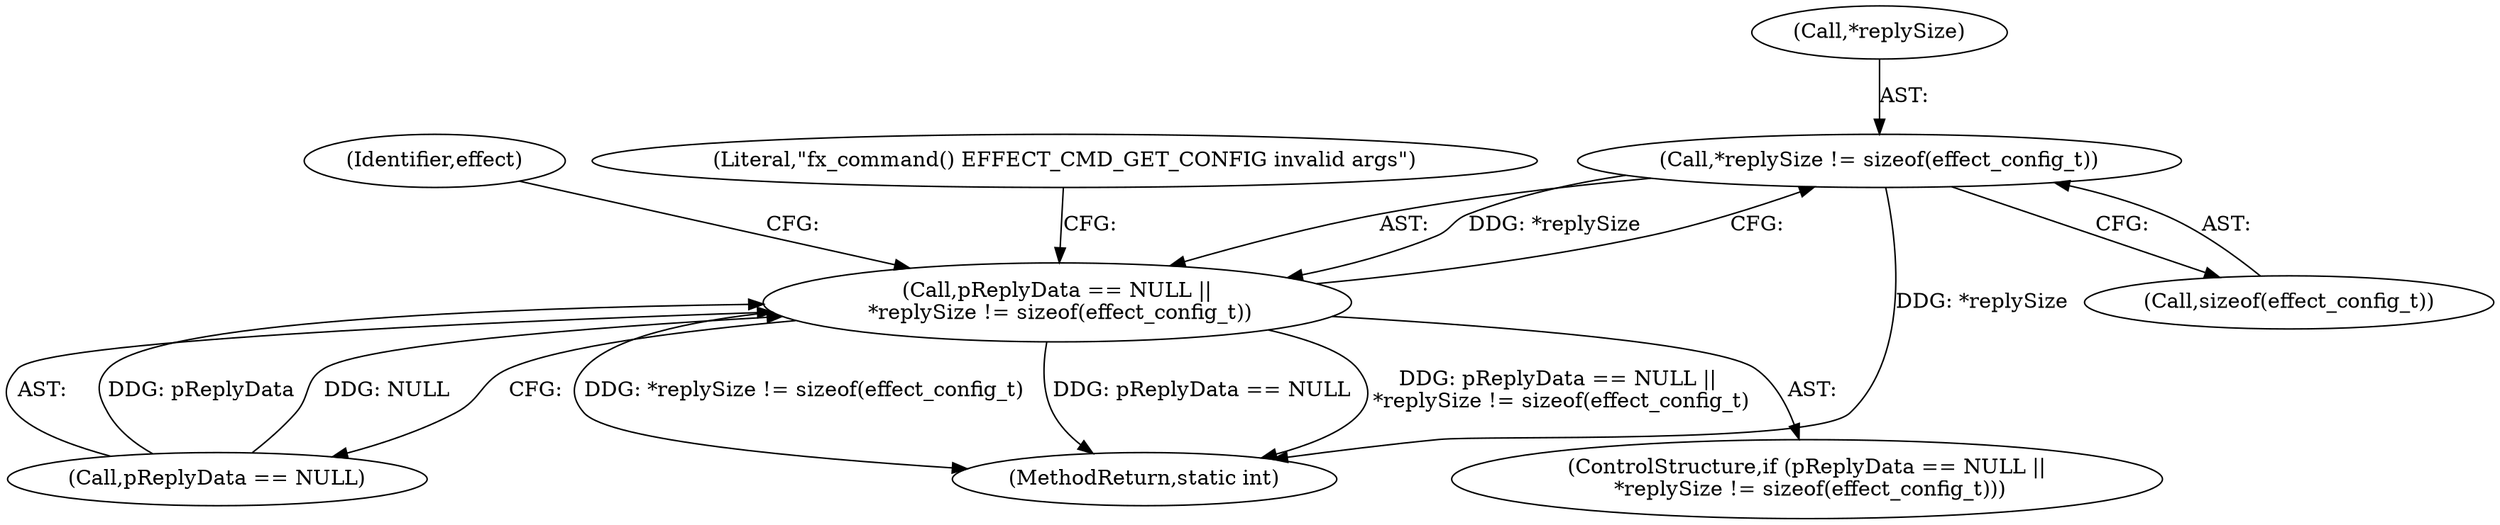 digraph "0_Android_073a80800f341325932c66818ce4302b312909a4_0@API" {
"1000214" [label="(Call,*replySize != sizeof(effect_config_t))"];
"1000210" [label="(Call,pReplyData == NULL ||\n *replySize != sizeof(effect_config_t))"];
"1000227" [label="(Identifier,effect)"];
"1000221" [label="(Literal,\"fx_command() EFFECT_CMD_GET_CONFIG invalid args\")"];
"1000487" [label="(MethodReturn,static int)"];
"1000210" [label="(Call,pReplyData == NULL ||\n *replySize != sizeof(effect_config_t))"];
"1000217" [label="(Call,sizeof(effect_config_t))"];
"1000215" [label="(Call,*replySize)"];
"1000211" [label="(Call,pReplyData == NULL)"];
"1000214" [label="(Call,*replySize != sizeof(effect_config_t))"];
"1000209" [label="(ControlStructure,if (pReplyData == NULL ||\n *replySize != sizeof(effect_config_t)))"];
"1000214" -> "1000210"  [label="AST: "];
"1000214" -> "1000217"  [label="CFG: "];
"1000215" -> "1000214"  [label="AST: "];
"1000217" -> "1000214"  [label="AST: "];
"1000210" -> "1000214"  [label="CFG: "];
"1000214" -> "1000487"  [label="DDG: *replySize"];
"1000214" -> "1000210"  [label="DDG: *replySize"];
"1000210" -> "1000209"  [label="AST: "];
"1000210" -> "1000211"  [label="CFG: "];
"1000211" -> "1000210"  [label="AST: "];
"1000221" -> "1000210"  [label="CFG: "];
"1000227" -> "1000210"  [label="CFG: "];
"1000210" -> "1000487"  [label="DDG: pReplyData == NULL ||\n *replySize != sizeof(effect_config_t)"];
"1000210" -> "1000487"  [label="DDG: *replySize != sizeof(effect_config_t)"];
"1000210" -> "1000487"  [label="DDG: pReplyData == NULL"];
"1000211" -> "1000210"  [label="DDG: pReplyData"];
"1000211" -> "1000210"  [label="DDG: NULL"];
}
